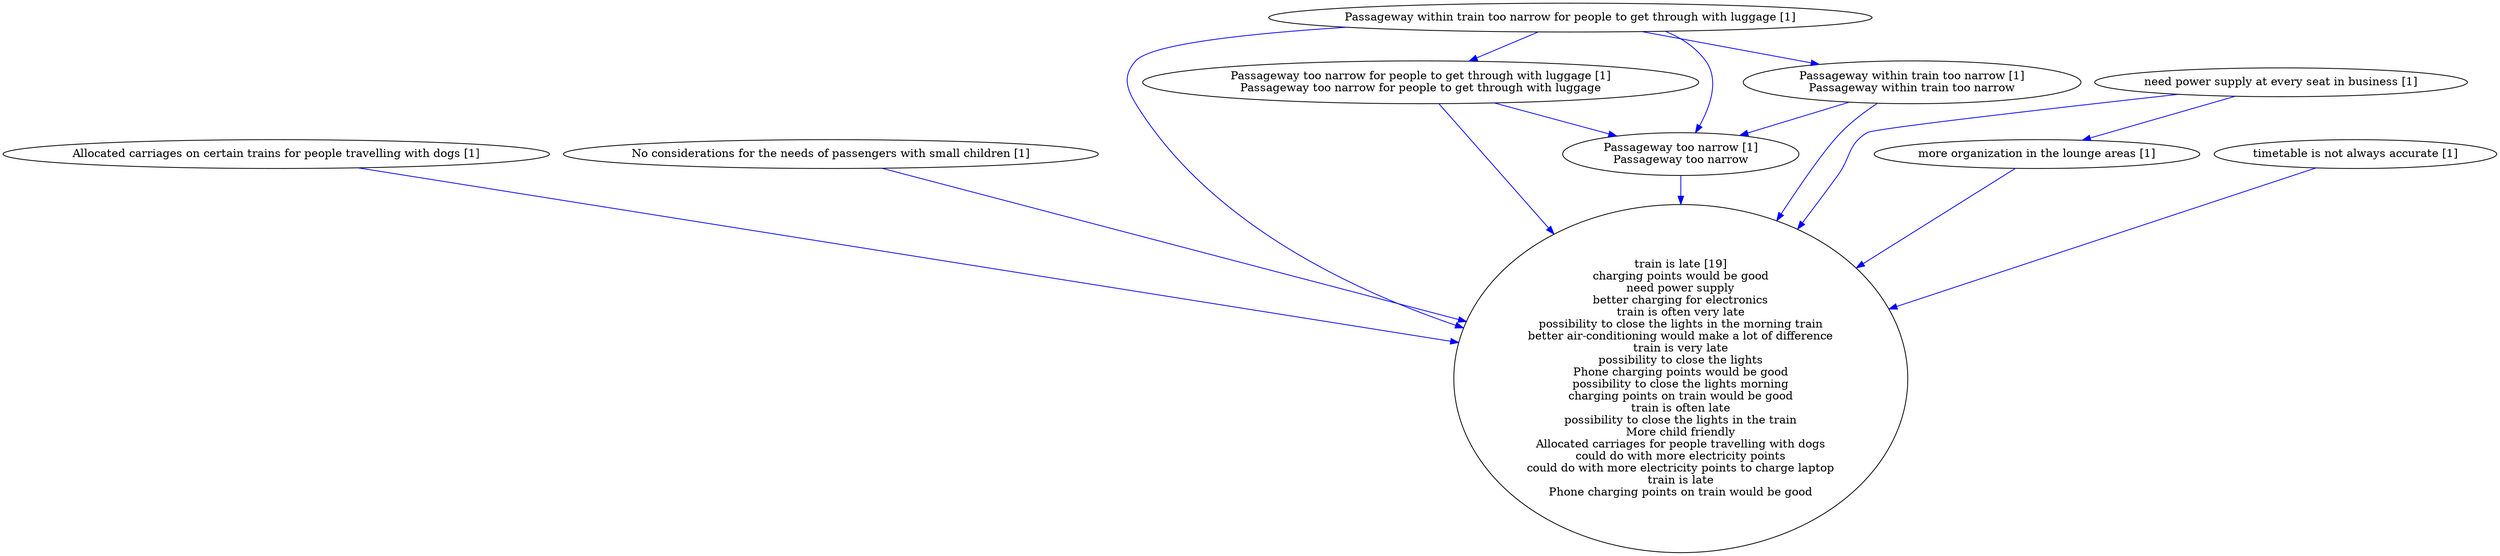 digraph collapsedGraph {
"train is late [19]\ncharging points would be good\nneed power supply\nbetter charging for electronics\ntrain is often very late\npossibility to close the lights in the morning train\nbetter air-conditioning would make a lot of difference\ntrain is very late\npossibility to close the lights\nPhone charging points would be good\npossibility to close the lights morning\ncharging points on train would be good\ntrain is often late\npossibility to close the lights in the train\nMore child friendly\nAllocated carriages for people travelling with dogs\ncould do with more electricity points\ncould do with more electricity points to charge laptop\ntrain is late\nPhone charging points on train would be good""Allocated carriages on certain trains for people travelling with dogs [1]""No considerations for the needs of passengers with small children [1]""Passageway within train too narrow for people to get through with luggage [1]""Passageway too narrow for people to get through with luggage [1]\nPassageway too narrow for people to get through with luggage""Passageway too narrow [1]\nPassageway too narrow""Passageway within train too narrow [1]\nPassageway within train too narrow""more organization in the lounge areas [1]""need power supply at every seat in business [1]""timetable is not always accurate [1]""Passageway within train too narrow for people to get through with luggage [1]" -> "Passageway too narrow for people to get through with luggage [1]\nPassageway too narrow for people to get through with luggage" [color=blue]
"Passageway too narrow for people to get through with luggage [1]\nPassageway too narrow for people to get through with luggage" -> "Passageway too narrow [1]\nPassageway too narrow" [color=blue]
"Passageway within train too narrow for people to get through with luggage [1]" -> "Passageway within train too narrow [1]\nPassageway within train too narrow" [color=blue]
"Passageway within train too narrow [1]\nPassageway within train too narrow" -> "Passageway too narrow [1]\nPassageway too narrow" [color=blue]
"Passageway within train too narrow for people to get through with luggage [1]" -> "Passageway too narrow [1]\nPassageway too narrow" [color=blue]
"No considerations for the needs of passengers with small children [1]" -> "train is late [19]\ncharging points would be good\nneed power supply\nbetter charging for electronics\ntrain is often very late\npossibility to close the lights in the morning train\nbetter air-conditioning would make a lot of difference\ntrain is very late\npossibility to close the lights\nPhone charging points would be good\npossibility to close the lights morning\ncharging points on train would be good\ntrain is often late\npossibility to close the lights in the train\nMore child friendly\nAllocated carriages for people travelling with dogs\ncould do with more electricity points\ncould do with more electricity points to charge laptop\ntrain is late\nPhone charging points on train would be good" [color=blue]
"Passageway within train too narrow for people to get through with luggage [1]" -> "train is late [19]\ncharging points would be good\nneed power supply\nbetter charging for electronics\ntrain is often very late\npossibility to close the lights in the morning train\nbetter air-conditioning would make a lot of difference\ntrain is very late\npossibility to close the lights\nPhone charging points would be good\npossibility to close the lights morning\ncharging points on train would be good\ntrain is often late\npossibility to close the lights in the train\nMore child friendly\nAllocated carriages for people travelling with dogs\ncould do with more electricity points\ncould do with more electricity points to charge laptop\ntrain is late\nPhone charging points on train would be good" [color=blue]
"Allocated carriages on certain trains for people travelling with dogs [1]" -> "train is late [19]\ncharging points would be good\nneed power supply\nbetter charging for electronics\ntrain is often very late\npossibility to close the lights in the morning train\nbetter air-conditioning would make a lot of difference\ntrain is very late\npossibility to close the lights\nPhone charging points would be good\npossibility to close the lights morning\ncharging points on train would be good\ntrain is often late\npossibility to close the lights in the train\nMore child friendly\nAllocated carriages for people travelling with dogs\ncould do with more electricity points\ncould do with more electricity points to charge laptop\ntrain is late\nPhone charging points on train would be good" [color=blue]
"Passageway too narrow [1]\nPassageway too narrow" -> "train is late [19]\ncharging points would be good\nneed power supply\nbetter charging for electronics\ntrain is often very late\npossibility to close the lights in the morning train\nbetter air-conditioning would make a lot of difference\ntrain is very late\npossibility to close the lights\nPhone charging points would be good\npossibility to close the lights morning\ncharging points on train would be good\ntrain is often late\npossibility to close the lights in the train\nMore child friendly\nAllocated carriages for people travelling with dogs\ncould do with more electricity points\ncould do with more electricity points to charge laptop\ntrain is late\nPhone charging points on train would be good" [color=blue]
"Passageway within train too narrow [1]\nPassageway within train too narrow" -> "train is late [19]\ncharging points would be good\nneed power supply\nbetter charging for electronics\ntrain is often very late\npossibility to close the lights in the morning train\nbetter air-conditioning would make a lot of difference\ntrain is very late\npossibility to close the lights\nPhone charging points would be good\npossibility to close the lights morning\ncharging points on train would be good\ntrain is often late\npossibility to close the lights in the train\nMore child friendly\nAllocated carriages for people travelling with dogs\ncould do with more electricity points\ncould do with more electricity points to charge laptop\ntrain is late\nPhone charging points on train would be good" [color=blue]
"more organization in the lounge areas [1]" -> "train is late [19]\ncharging points would be good\nneed power supply\nbetter charging for electronics\ntrain is often very late\npossibility to close the lights in the morning train\nbetter air-conditioning would make a lot of difference\ntrain is very late\npossibility to close the lights\nPhone charging points would be good\npossibility to close the lights morning\ncharging points on train would be good\ntrain is often late\npossibility to close the lights in the train\nMore child friendly\nAllocated carriages for people travelling with dogs\ncould do with more electricity points\ncould do with more electricity points to charge laptop\ntrain is late\nPhone charging points on train would be good" [color=blue]
"need power supply at every seat in business [1]" -> "more organization in the lounge areas [1]" [color=blue]
"Passageway too narrow for people to get through with luggage [1]\nPassageway too narrow for people to get through with luggage" -> "train is late [19]\ncharging points would be good\nneed power supply\nbetter charging for electronics\ntrain is often very late\npossibility to close the lights in the morning train\nbetter air-conditioning would make a lot of difference\ntrain is very late\npossibility to close the lights\nPhone charging points would be good\npossibility to close the lights morning\ncharging points on train would be good\ntrain is often late\npossibility to close the lights in the train\nMore child friendly\nAllocated carriages for people travelling with dogs\ncould do with more electricity points\ncould do with more electricity points to charge laptop\ntrain is late\nPhone charging points on train would be good" [color=blue]
"need power supply at every seat in business [1]" -> "train is late [19]\ncharging points would be good\nneed power supply\nbetter charging for electronics\ntrain is often very late\npossibility to close the lights in the morning train\nbetter air-conditioning would make a lot of difference\ntrain is very late\npossibility to close the lights\nPhone charging points would be good\npossibility to close the lights morning\ncharging points on train would be good\ntrain is often late\npossibility to close the lights in the train\nMore child friendly\nAllocated carriages for people travelling with dogs\ncould do with more electricity points\ncould do with more electricity points to charge laptop\ntrain is late\nPhone charging points on train would be good" [color=blue]
"timetable is not always accurate [1]" -> "train is late [19]\ncharging points would be good\nneed power supply\nbetter charging for electronics\ntrain is often very late\npossibility to close the lights in the morning train\nbetter air-conditioning would make a lot of difference\ntrain is very late\npossibility to close the lights\nPhone charging points would be good\npossibility to close the lights morning\ncharging points on train would be good\ntrain is often late\npossibility to close the lights in the train\nMore child friendly\nAllocated carriages for people travelling with dogs\ncould do with more electricity points\ncould do with more electricity points to charge laptop\ntrain is late\nPhone charging points on train would be good" [color=blue]
}